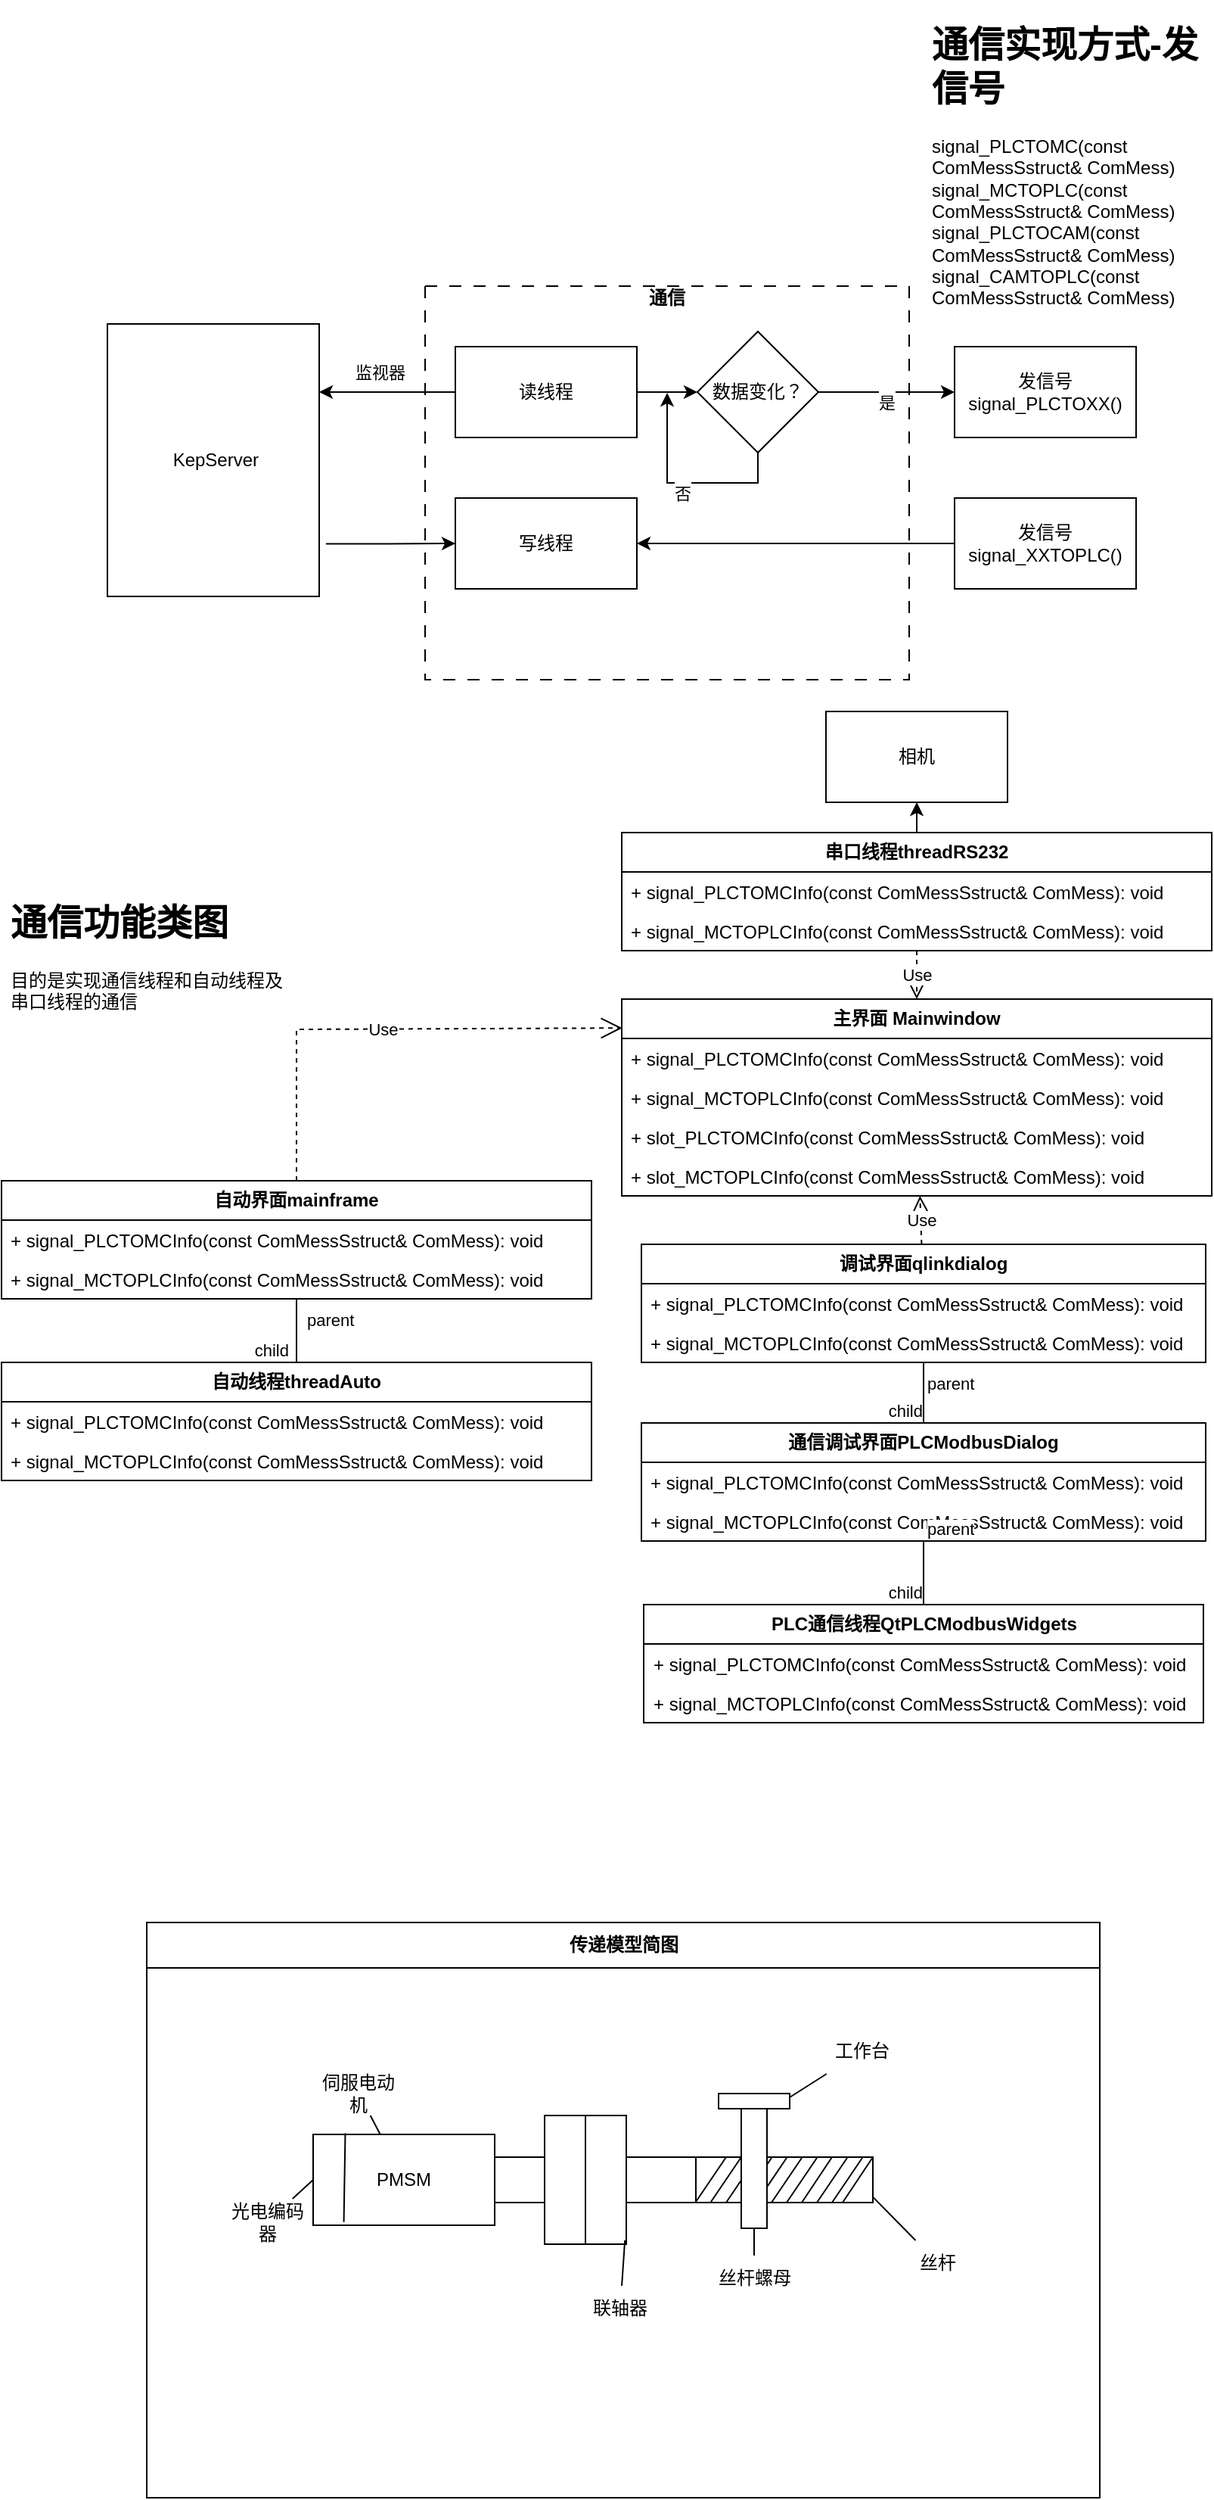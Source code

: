 <mxfile version="23.0.2" type="github">
  <diagram name="第 1 页" id="hFXtMmTSb2sQUVAaNlvA">
    <mxGraphModel dx="1047" dy="963" grid="1" gridSize="10" guides="1" tooltips="1" connect="1" arrows="1" fold="1" page="1" pageScale="1" pageWidth="827" pageHeight="1169" math="0" shadow="0">
      <root>
        <mxCell id="0" />
        <mxCell id="1" parent="0" />
        <mxCell id="jgqnruxI4edwX1Ub459z-1" value="传递模型简图" style="swimlane;html=1;startSize=30;horizontal=1;containerType=tree;glass=0;" parent="1" vertex="1">
          <mxGeometry x="110" y="1270" width="630" height="380" as="geometry">
            <mxRectangle x="740" y="1830" width="110" height="30" as="alternateBounds" />
          </mxGeometry>
        </mxCell>
        <mxCell id="jgqnruxI4edwX1Ub459z-2" value="" style="rounded=0;whiteSpace=wrap;html=1;" parent="jgqnruxI4edwX1Ub459z-1" vertex="1">
          <mxGeometry x="110" y="140" width="120" height="60" as="geometry" />
        </mxCell>
        <mxCell id="jgqnruxI4edwX1Ub459z-3" style="rounded=0;orthogonalLoop=1;jettySize=auto;html=1;endArrow=none;endFill=0;elbow=vertical;" parent="jgqnruxI4edwX1Ub459z-1" source="jgqnruxI4edwX1Ub459z-4" target="jgqnruxI4edwX1Ub459z-2" edge="1">
          <mxGeometry relative="1" as="geometry" />
        </mxCell>
        <mxCell id="jgqnruxI4edwX1Ub459z-4" value="伺服电动机" style="text;html=1;strokeColor=none;fillColor=none;align=center;verticalAlign=middle;whiteSpace=wrap;rounded=0;" parent="jgqnruxI4edwX1Ub459z-1" vertex="1">
          <mxGeometry x="110" y="97.5" width="60" height="30" as="geometry" />
        </mxCell>
        <mxCell id="jgqnruxI4edwX1Ub459z-5" style="rounded=0;orthogonalLoop=1;jettySize=auto;html=1;endArrow=none;endFill=0;entryX=0;entryY=0.5;entryDx=0;entryDy=0;" parent="jgqnruxI4edwX1Ub459z-1" source="jgqnruxI4edwX1Ub459z-6" target="jgqnruxI4edwX1Ub459z-2" edge="1">
          <mxGeometry relative="1" as="geometry" />
        </mxCell>
        <mxCell id="jgqnruxI4edwX1Ub459z-6" value="光电编码器" style="text;html=1;strokeColor=none;fillColor=none;align=center;verticalAlign=middle;whiteSpace=wrap;rounded=0;" parent="jgqnruxI4edwX1Ub459z-1" vertex="1">
          <mxGeometry x="50" y="182.5" width="60" height="30" as="geometry" />
        </mxCell>
        <mxCell id="jgqnruxI4edwX1Ub459z-7" value="PMSM" style="text;html=1;strokeColor=none;fillColor=none;align=center;verticalAlign=middle;whiteSpace=wrap;rounded=0;" parent="jgqnruxI4edwX1Ub459z-1" vertex="1">
          <mxGeometry x="140" y="155" width="60" height="30" as="geometry" />
        </mxCell>
        <mxCell id="jgqnruxI4edwX1Ub459z-8" value="" style="rounded=0;whiteSpace=wrap;html=1;" parent="jgqnruxI4edwX1Ub459z-1" vertex="1">
          <mxGeometry x="230" y="155" width="40" height="30" as="geometry" />
        </mxCell>
        <mxCell id="jgqnruxI4edwX1Ub459z-9" value="" style="rounded=0;whiteSpace=wrap;html=1;" parent="jgqnruxI4edwX1Ub459z-1" vertex="1">
          <mxGeometry x="263" y="127.5" width="27" height="85" as="geometry" />
        </mxCell>
        <mxCell id="jgqnruxI4edwX1Ub459z-10" value="" style="rounded=0;whiteSpace=wrap;html=1;" parent="jgqnruxI4edwX1Ub459z-1" vertex="1">
          <mxGeometry x="290" y="127.5" width="27" height="85" as="geometry" />
        </mxCell>
        <mxCell id="jgqnruxI4edwX1Ub459z-11" value="" style="rounded=0;whiteSpace=wrap;html=1;" parent="jgqnruxI4edwX1Ub459z-1" vertex="1">
          <mxGeometry x="317" y="155" width="63" height="30" as="geometry" />
        </mxCell>
        <mxCell id="jgqnruxI4edwX1Ub459z-12" value="" style="rounded=0;whiteSpace=wrap;html=1;" parent="jgqnruxI4edwX1Ub459z-1" vertex="1">
          <mxGeometry x="363" y="155" width="117" height="30" as="geometry" />
        </mxCell>
        <mxCell id="jgqnruxI4edwX1Ub459z-13" value="" style="endArrow=none;html=1;rounded=0;" parent="jgqnruxI4edwX1Ub459z-1" edge="1">
          <mxGeometry width="50" height="50" relative="1" as="geometry">
            <mxPoint x="373" y="184.5" as="sourcePoint" />
            <mxPoint x="393" y="155" as="targetPoint" />
          </mxGeometry>
        </mxCell>
        <mxCell id="jgqnruxI4edwX1Ub459z-14" value="" style="endArrow=none;html=1;rounded=0;" parent="jgqnruxI4edwX1Ub459z-1" edge="1">
          <mxGeometry width="50" height="50" relative="1" as="geometry">
            <mxPoint x="383" y="185" as="sourcePoint" />
            <mxPoint x="403" y="155.5" as="targetPoint" />
          </mxGeometry>
        </mxCell>
        <mxCell id="jgqnruxI4edwX1Ub459z-15" value="" style="endArrow=none;html=1;rounded=0;" parent="jgqnruxI4edwX1Ub459z-1" edge="1">
          <mxGeometry width="50" height="50" relative="1" as="geometry">
            <mxPoint x="393" y="185" as="sourcePoint" />
            <mxPoint x="413" y="155.5" as="targetPoint" />
          </mxGeometry>
        </mxCell>
        <mxCell id="jgqnruxI4edwX1Ub459z-16" value="" style="endArrow=none;html=1;rounded=0;" parent="jgqnruxI4edwX1Ub459z-1" edge="1">
          <mxGeometry width="50" height="50" relative="1" as="geometry">
            <mxPoint x="403" y="185" as="sourcePoint" />
            <mxPoint x="423" y="155.5" as="targetPoint" />
          </mxGeometry>
        </mxCell>
        <mxCell id="jgqnruxI4edwX1Ub459z-17" value="" style="endArrow=none;html=1;rounded=0;" parent="jgqnruxI4edwX1Ub459z-1" edge="1">
          <mxGeometry width="50" height="50" relative="1" as="geometry">
            <mxPoint x="413" y="185" as="sourcePoint" />
            <mxPoint x="433" y="155.5" as="targetPoint" />
          </mxGeometry>
        </mxCell>
        <mxCell id="jgqnruxI4edwX1Ub459z-18" value="" style="endArrow=none;html=1;rounded=0;" parent="jgqnruxI4edwX1Ub459z-1" edge="1">
          <mxGeometry width="50" height="50" relative="1" as="geometry">
            <mxPoint x="423" y="185" as="sourcePoint" />
            <mxPoint x="443" y="155.5" as="targetPoint" />
          </mxGeometry>
        </mxCell>
        <mxCell id="jgqnruxI4edwX1Ub459z-19" value="" style="endArrow=none;html=1;rounded=0;" parent="jgqnruxI4edwX1Ub459z-1" edge="1">
          <mxGeometry width="50" height="50" relative="1" as="geometry">
            <mxPoint x="433" y="185" as="sourcePoint" />
            <mxPoint x="453" y="155" as="targetPoint" />
          </mxGeometry>
        </mxCell>
        <mxCell id="jgqnruxI4edwX1Ub459z-20" value="" style="endArrow=none;html=1;rounded=0;" parent="jgqnruxI4edwX1Ub459z-1" edge="1">
          <mxGeometry width="50" height="50" relative="1" as="geometry">
            <mxPoint x="443" y="185" as="sourcePoint" />
            <mxPoint x="463" y="155.5" as="targetPoint" />
          </mxGeometry>
        </mxCell>
        <mxCell id="jgqnruxI4edwX1Ub459z-21" value="" style="endArrow=none;html=1;rounded=0;" parent="jgqnruxI4edwX1Ub459z-1" edge="1">
          <mxGeometry width="50" height="50" relative="1" as="geometry">
            <mxPoint x="453" y="185" as="sourcePoint" />
            <mxPoint x="473" y="155.5" as="targetPoint" />
          </mxGeometry>
        </mxCell>
        <mxCell id="jgqnruxI4edwX1Ub459z-22" value="" style="endArrow=none;html=1;rounded=0;jumpSize=6;endSize=3;startSize=3;" parent="jgqnruxI4edwX1Ub459z-1" edge="1">
          <mxGeometry width="50" height="50" relative="1" as="geometry">
            <mxPoint x="460" y="185" as="sourcePoint" />
            <mxPoint x="480" y="155" as="targetPoint" />
          </mxGeometry>
        </mxCell>
        <mxCell id="jgqnruxI4edwX1Ub459z-23" value="" style="endArrow=none;html=1;rounded=0;" parent="jgqnruxI4edwX1Ub459z-1" edge="1">
          <mxGeometry width="50" height="50" relative="1" as="geometry">
            <mxPoint x="363" y="184.5" as="sourcePoint" />
            <mxPoint x="383" y="155" as="targetPoint" />
          </mxGeometry>
        </mxCell>
        <mxCell id="jgqnruxI4edwX1Ub459z-24" value="" style="rounded=0;whiteSpace=wrap;html=1;" parent="jgqnruxI4edwX1Ub459z-1" vertex="1">
          <mxGeometry x="393" y="123" width="17" height="79" as="geometry" />
        </mxCell>
        <mxCell id="jgqnruxI4edwX1Ub459z-25" value="" style="rounded=0;whiteSpace=wrap;html=1;" parent="jgqnruxI4edwX1Ub459z-1" vertex="1">
          <mxGeometry x="378" y="113" width="47" height="10" as="geometry" />
        </mxCell>
        <mxCell id="jgqnruxI4edwX1Ub459z-26" value="联轴器" style="text;html=1;strokeColor=none;fillColor=none;align=center;verticalAlign=middle;whiteSpace=wrap;rounded=0;" parent="jgqnruxI4edwX1Ub459z-1" vertex="1">
          <mxGeometry x="283" y="240" width="60" height="30" as="geometry" />
        </mxCell>
        <mxCell id="jgqnruxI4edwX1Ub459z-27" style="rounded=0;orthogonalLoop=1;jettySize=auto;html=1;endArrow=none;endFill=0;" parent="jgqnruxI4edwX1Ub459z-1" source="jgqnruxI4edwX1Ub459z-28" target="jgqnruxI4edwX1Ub459z-24" edge="1">
          <mxGeometry relative="1" as="geometry" />
        </mxCell>
        <mxCell id="jgqnruxI4edwX1Ub459z-28" value="丝杆螺母" style="text;html=1;strokeColor=none;fillColor=none;align=center;verticalAlign=middle;whiteSpace=wrap;rounded=0;" parent="jgqnruxI4edwX1Ub459z-1" vertex="1">
          <mxGeometry x="371.5" y="220" width="60" height="30" as="geometry" />
        </mxCell>
        <mxCell id="jgqnruxI4edwX1Ub459z-29" style="rounded=0;orthogonalLoop=1;jettySize=auto;html=1;entryX=1;entryY=0.25;entryDx=0;entryDy=0;endArrow=none;endFill=0;" parent="jgqnruxI4edwX1Ub459z-1" source="jgqnruxI4edwX1Ub459z-30" target="jgqnruxI4edwX1Ub459z-25" edge="1">
          <mxGeometry relative="1" as="geometry" />
        </mxCell>
        <mxCell id="jgqnruxI4edwX1Ub459z-30" value="工作台" style="text;html=1;strokeColor=none;fillColor=none;align=center;verticalAlign=middle;whiteSpace=wrap;rounded=0;" parent="jgqnruxI4edwX1Ub459z-1" vertex="1">
          <mxGeometry x="443" y="70" width="60" height="30" as="geometry" />
        </mxCell>
        <mxCell id="jgqnruxI4edwX1Ub459z-31" value="丝杆" style="text;html=1;strokeColor=none;fillColor=none;align=center;verticalAlign=middle;whiteSpace=wrap;rounded=0;" parent="jgqnruxI4edwX1Ub459z-1" vertex="1">
          <mxGeometry x="493" y="210" width="60" height="30" as="geometry" />
        </mxCell>
        <mxCell id="jgqnruxI4edwX1Ub459z-32" style="rounded=0;orthogonalLoop=1;jettySize=auto;html=1;entryX=0.966;entryY=0.97;entryDx=0;entryDy=0;entryPerimeter=0;endArrow=none;endFill=0;" parent="jgqnruxI4edwX1Ub459z-1" source="jgqnruxI4edwX1Ub459z-26" target="jgqnruxI4edwX1Ub459z-10" edge="1">
          <mxGeometry relative="1" as="geometry" />
        </mxCell>
        <mxCell id="jgqnruxI4edwX1Ub459z-33" value="" style="endArrow=none;html=1;rounded=0;entryX=0.177;entryY=-0.012;entryDx=0;entryDy=0;entryPerimeter=0;exitX=0.169;exitY=0.965;exitDx=0;exitDy=0;exitPerimeter=0;" parent="jgqnruxI4edwX1Ub459z-1" source="jgqnruxI4edwX1Ub459z-2" target="jgqnruxI4edwX1Ub459z-2" edge="1">
          <mxGeometry width="50" height="50" relative="1" as="geometry">
            <mxPoint x="123" y="300" as="sourcePoint" />
            <mxPoint x="173" y="250" as="targetPoint" />
          </mxGeometry>
        </mxCell>
        <mxCell id="jgqnruxI4edwX1Ub459z-34" style="rounded=0;orthogonalLoop=1;jettySize=auto;html=1;entryX=1.001;entryY=0.882;entryDx=0;entryDy=0;entryPerimeter=0;endArrow=none;endFill=0;" parent="jgqnruxI4edwX1Ub459z-1" source="jgqnruxI4edwX1Ub459z-31" target="jgqnruxI4edwX1Ub459z-12" edge="1">
          <mxGeometry relative="1" as="geometry" />
        </mxCell>
        <mxCell id="hphYwLu9U0YZv0h95D7Z-1" style="edgeStyle=orthogonalEdgeStyle;rounded=0;orthogonalLoop=1;jettySize=auto;html=1;entryX=0;entryY=0.5;entryDx=0;entryDy=0;exitX=1.032;exitY=0.807;exitDx=0;exitDy=0;exitPerimeter=0;" edge="1" parent="1" source="hphYwLu9U0YZv0h95D7Z-2" target="hphYwLu9U0YZv0h95D7Z-6">
          <mxGeometry relative="1" as="geometry" />
        </mxCell>
        <mxCell id="hphYwLu9U0YZv0h95D7Z-2" value="&lt;span style=&quot;white-space: pre;&quot;&gt; &lt;/span&gt;KepServer" style="rounded=0;whiteSpace=wrap;html=1;points=[[0,0,0,0,0],[0,0.25,0,0,0],[0,0.5,0,0,0],[0,0.75,0,0,0],[0,1,0,0,0],[0.25,0,0,0,0],[0.25,1,0,0,0],[0.5,0,0,0,0],[0.5,1,0,0,0],[0.75,0,0,0,0],[0.75,1,0,0,0],[1,0,0,0,0],[1,0.25,0,0,0],[1,0.5,0,0,0],[1,0.75,0,0,0],[1,1,0,0,0]];" vertex="1" parent="1">
          <mxGeometry x="84" y="214" width="140" height="180" as="geometry" />
        </mxCell>
        <mxCell id="hphYwLu9U0YZv0h95D7Z-3" value="&#xa;通信" style="swimlane;startSize=0;dashed=1;dashPattern=8 8;" vertex="1" parent="1">
          <mxGeometry x="294" y="189" width="320" height="260" as="geometry">
            <mxRectangle x="300" y="530" width="60" height="40" as="alternateBounds" />
          </mxGeometry>
        </mxCell>
        <mxCell id="hphYwLu9U0YZv0h95D7Z-4" value="" style="edgeStyle=orthogonalEdgeStyle;rounded=0;orthogonalLoop=1;jettySize=auto;html=1;" edge="1" parent="hphYwLu9U0YZv0h95D7Z-3" source="hphYwLu9U0YZv0h95D7Z-5" target="hphYwLu9U0YZv0h95D7Z-8">
          <mxGeometry relative="1" as="geometry" />
        </mxCell>
        <mxCell id="hphYwLu9U0YZv0h95D7Z-5" value="读线程" style="rounded=0;whiteSpace=wrap;html=1;" vertex="1" parent="hphYwLu9U0YZv0h95D7Z-3">
          <mxGeometry x="20" y="40" width="120" height="60" as="geometry" />
        </mxCell>
        <mxCell id="hphYwLu9U0YZv0h95D7Z-6" value="写线程" style="rounded=0;whiteSpace=wrap;html=1;" vertex="1" parent="hphYwLu9U0YZv0h95D7Z-3">
          <mxGeometry x="20" y="140" width="120" height="60" as="geometry" />
        </mxCell>
        <mxCell id="hphYwLu9U0YZv0h95D7Z-7" value="&lt;br&gt;否" style="edgeStyle=orthogonalEdgeStyle;rounded=0;orthogonalLoop=1;jettySize=auto;html=1;exitX=0.5;exitY=1;exitDx=0;exitDy=0;" edge="1" parent="hphYwLu9U0YZv0h95D7Z-3" source="hphYwLu9U0YZv0h95D7Z-8">
          <mxGeometry relative="1" as="geometry">
            <mxPoint x="160" y="70" as="targetPoint" />
          </mxGeometry>
        </mxCell>
        <mxCell id="hphYwLu9U0YZv0h95D7Z-8" value="数据变化？" style="rhombus;whiteSpace=wrap;html=1;rounded=0;" vertex="1" parent="hphYwLu9U0YZv0h95D7Z-3">
          <mxGeometry x="180" y="30" width="80" height="80" as="geometry" />
        </mxCell>
        <mxCell id="hphYwLu9U0YZv0h95D7Z-9" value="&lt;br&gt;监视器" style="edgeStyle=orthogonalEdgeStyle;rounded=0;orthogonalLoop=1;jettySize=auto;html=1;entryX=1;entryY=0.25;entryDx=0;entryDy=0;entryPerimeter=0;" edge="1" parent="1" source="hphYwLu9U0YZv0h95D7Z-5" target="hphYwLu9U0YZv0h95D7Z-2">
          <mxGeometry x="0.111" y="-20" relative="1" as="geometry">
            <mxPoint as="offset" />
          </mxGeometry>
        </mxCell>
        <mxCell id="hphYwLu9U0YZv0h95D7Z-10" value="发信号signal_PLCTOXX()" style="whiteSpace=wrap;html=1;rounded=0;" vertex="1" parent="1">
          <mxGeometry x="644" y="229" width="120" height="60" as="geometry" />
        </mxCell>
        <mxCell id="hphYwLu9U0YZv0h95D7Z-11" value="&lt;br&gt;是" style="edgeStyle=orthogonalEdgeStyle;rounded=0;orthogonalLoop=1;jettySize=auto;html=1;entryX=0;entryY=0.5;entryDx=0;entryDy=0;" edge="1" parent="1" source="hphYwLu9U0YZv0h95D7Z-8" target="hphYwLu9U0YZv0h95D7Z-10">
          <mxGeometry relative="1" as="geometry">
            <mxPoint x="654" y="259" as="targetPoint" />
          </mxGeometry>
        </mxCell>
        <mxCell id="hphYwLu9U0YZv0h95D7Z-12" style="edgeStyle=orthogonalEdgeStyle;rounded=0;orthogonalLoop=1;jettySize=auto;html=1;entryX=1;entryY=0.5;entryDx=0;entryDy=0;" edge="1" parent="1" source="hphYwLu9U0YZv0h95D7Z-13" target="hphYwLu9U0YZv0h95D7Z-6">
          <mxGeometry relative="1" as="geometry" />
        </mxCell>
        <mxCell id="hphYwLu9U0YZv0h95D7Z-13" value="发信号signal_XXTOPLC()" style="rounded=0;whiteSpace=wrap;html=1;" vertex="1" parent="1">
          <mxGeometry x="644" y="329" width="120" height="60" as="geometry" />
        </mxCell>
        <mxCell id="hphYwLu9U0YZv0h95D7Z-14" value="&lt;h1&gt;通信实现方式-发信号&lt;/h1&gt;&lt;div&gt;signal_PLCTOMC(const ComMessSstruct&amp;amp; ComMess)&lt;/div&gt;&lt;div&gt;signal_MCTOPLC(const ComMessSstruct&amp;amp; ComMess)&lt;/div&gt;&lt;div&gt;&lt;div style=&quot;border-color: var(--border-color);&quot;&gt;signal_PLCTOCAM(const ComMessSstruct&amp;amp; ComMess)&lt;/div&gt;&lt;div style=&quot;border-color: var(--border-color);&quot;&gt;signal_CAMTOPLC(const ComMessSstruct&amp;amp; ComMess)&lt;/div&gt;&lt;/div&gt;" style="text;html=1;strokeColor=none;fillColor=none;spacing=5;spacingTop=-20;whiteSpace=wrap;overflow=hidden;rounded=0;" vertex="1" parent="1">
          <mxGeometry x="624" y="10" width="190" height="204" as="geometry" />
        </mxCell>
        <mxCell id="hphYwLu9U0YZv0h95D7Z-15" value="&lt;b&gt;主界面 Mainwindow&lt;/b&gt;" style="swimlane;fontStyle=0;childLayout=stackLayout;horizontal=1;startSize=26;fillColor=none;horizontalStack=0;resizeParent=1;resizeParentMax=0;resizeLast=0;collapsible=1;marginBottom=0;whiteSpace=wrap;html=1;" vertex="1" parent="1">
          <mxGeometry x="424" y="660" width="390" height="130" as="geometry" />
        </mxCell>
        <mxCell id="hphYwLu9U0YZv0h95D7Z-16" value="+ signal_PLCTOMCInfo(const ComMessSstruct&amp;amp; ComMess): void" style="text;strokeColor=none;fillColor=none;align=left;verticalAlign=top;spacingLeft=4;spacingRight=4;overflow=hidden;rotatable=0;points=[[0,0.5],[1,0.5]];portConstraint=eastwest;whiteSpace=wrap;html=1;" vertex="1" parent="hphYwLu9U0YZv0h95D7Z-15">
          <mxGeometry y="26" width="390" height="26" as="geometry" />
        </mxCell>
        <mxCell id="hphYwLu9U0YZv0h95D7Z-17" value="+ signal_MCTOPLCInfo(const ComMessSstruct&amp;amp; ComMess): void" style="text;strokeColor=none;fillColor=none;align=left;verticalAlign=top;spacingLeft=4;spacingRight=4;overflow=hidden;rotatable=0;points=[[0,0.5],[1,0.5]];portConstraint=eastwest;whiteSpace=wrap;html=1;" vertex="1" parent="hphYwLu9U0YZv0h95D7Z-15">
          <mxGeometry y="52" width="390" height="26" as="geometry" />
        </mxCell>
        <mxCell id="hphYwLu9U0YZv0h95D7Z-18" value="+ slot_PLCTOMCInfo(const ComMessSstruct&amp;amp; ComMess): void" style="text;strokeColor=none;fillColor=none;align=left;verticalAlign=top;spacingLeft=4;spacingRight=4;overflow=hidden;rotatable=0;points=[[0,0.5],[1,0.5]];portConstraint=eastwest;whiteSpace=wrap;html=1;" vertex="1" parent="hphYwLu9U0YZv0h95D7Z-15">
          <mxGeometry y="78" width="390" height="26" as="geometry" />
        </mxCell>
        <mxCell id="hphYwLu9U0YZv0h95D7Z-19" value="+ slot_MCTOPLCInfo(const ComMessSstruct&amp;amp; ComMess): void" style="text;strokeColor=none;fillColor=none;align=left;verticalAlign=top;spacingLeft=4;spacingRight=4;overflow=hidden;rotatable=0;points=[[0,0.5],[1,0.5]];portConstraint=eastwest;whiteSpace=wrap;html=1;" vertex="1" parent="hphYwLu9U0YZv0h95D7Z-15">
          <mxGeometry y="104" width="390" height="26" as="geometry" />
        </mxCell>
        <mxCell id="hphYwLu9U0YZv0h95D7Z-20" value="&lt;b&gt;自动界面mainframe&lt;/b&gt;" style="swimlane;fontStyle=0;childLayout=stackLayout;horizontal=1;startSize=26;fillColor=none;horizontalStack=0;resizeParent=1;resizeParentMax=0;resizeLast=0;collapsible=1;marginBottom=0;whiteSpace=wrap;html=1;" vertex="1" parent="1">
          <mxGeometry x="14" y="780" width="390" height="78" as="geometry" />
        </mxCell>
        <mxCell id="hphYwLu9U0YZv0h95D7Z-21" value="+ signal_PLCTOMCInfo(const ComMessSstruct&amp;amp; ComMess): void" style="text;strokeColor=none;fillColor=none;align=left;verticalAlign=top;spacingLeft=4;spacingRight=4;overflow=hidden;rotatable=0;points=[[0,0.5],[1,0.5]];portConstraint=eastwest;whiteSpace=wrap;html=1;" vertex="1" parent="hphYwLu9U0YZv0h95D7Z-20">
          <mxGeometry y="26" width="390" height="26" as="geometry" />
        </mxCell>
        <mxCell id="hphYwLu9U0YZv0h95D7Z-22" value="+ signal_MCTOPLCInfo(const ComMessSstruct&amp;amp; ComMess): void" style="text;strokeColor=none;fillColor=none;align=left;verticalAlign=top;spacingLeft=4;spacingRight=4;overflow=hidden;rotatable=0;points=[[0,0.5],[1,0.5]];portConstraint=eastwest;whiteSpace=wrap;html=1;" vertex="1" parent="hphYwLu9U0YZv0h95D7Z-20">
          <mxGeometry y="52" width="390" height="26" as="geometry" />
        </mxCell>
        <mxCell id="hphYwLu9U0YZv0h95D7Z-23" value="Use" style="endArrow=open;endSize=12;dashed=1;html=1;rounded=0;entryX=0.001;entryY=0.147;entryDx=0;entryDy=0;entryPerimeter=0;" edge="1" parent="1" source="hphYwLu9U0YZv0h95D7Z-20" target="hphYwLu9U0YZv0h95D7Z-15">
          <mxGeometry width="160" relative="1" as="geometry">
            <mxPoint x="502" y="856" as="sourcePoint" />
            <mxPoint x="404" y="640" as="targetPoint" />
            <Array as="points">
              <mxPoint x="209" y="680" />
            </Array>
          </mxGeometry>
        </mxCell>
        <mxCell id="hphYwLu9U0YZv0h95D7Z-24" value="&lt;b&gt;自动线程threadAuto&lt;/b&gt;" style="swimlane;fontStyle=0;childLayout=stackLayout;horizontal=1;startSize=26;fillColor=none;horizontalStack=0;resizeParent=1;resizeParentMax=0;resizeLast=0;collapsible=1;marginBottom=0;whiteSpace=wrap;html=1;" vertex="1" parent="1">
          <mxGeometry x="14" y="900" width="390" height="78" as="geometry" />
        </mxCell>
        <mxCell id="hphYwLu9U0YZv0h95D7Z-25" value="+ signal_PLCTOMCInfo(const ComMessSstruct&amp;amp; ComMess): void" style="text;strokeColor=none;fillColor=none;align=left;verticalAlign=top;spacingLeft=4;spacingRight=4;overflow=hidden;rotatable=0;points=[[0,0.5],[1,0.5]];portConstraint=eastwest;whiteSpace=wrap;html=1;" vertex="1" parent="hphYwLu9U0YZv0h95D7Z-24">
          <mxGeometry y="26" width="390" height="26" as="geometry" />
        </mxCell>
        <mxCell id="hphYwLu9U0YZv0h95D7Z-26" value="+ signal_MCTOPLCInfo(const ComMessSstruct&amp;amp; ComMess): void" style="text;strokeColor=none;fillColor=none;align=left;verticalAlign=top;spacingLeft=4;spacingRight=4;overflow=hidden;rotatable=0;points=[[0,0.5],[1,0.5]];portConstraint=eastwest;whiteSpace=wrap;html=1;" vertex="1" parent="hphYwLu9U0YZv0h95D7Z-24">
          <mxGeometry y="52" width="390" height="26" as="geometry" />
        </mxCell>
        <mxCell id="hphYwLu9U0YZv0h95D7Z-27" value="" style="endArrow=none;html=1;edgeStyle=orthogonalEdgeStyle;rounded=0;" edge="1" parent="1" source="hphYwLu9U0YZv0h95D7Z-20" target="hphYwLu9U0YZv0h95D7Z-24">
          <mxGeometry relative="1" as="geometry">
            <mxPoint x="294" y="770" as="sourcePoint" />
            <mxPoint x="454" y="770" as="targetPoint" />
          </mxGeometry>
        </mxCell>
        <mxCell id="hphYwLu9U0YZv0h95D7Z-28" value="parent" style="edgeLabel;resizable=0;html=1;align=left;verticalAlign=bottom;" connectable="0" vertex="1" parent="hphYwLu9U0YZv0h95D7Z-27">
          <mxGeometry x="-1" relative="1" as="geometry">
            <mxPoint x="5" y="22" as="offset" />
          </mxGeometry>
        </mxCell>
        <mxCell id="hphYwLu9U0YZv0h95D7Z-29" value="child" style="edgeLabel;resizable=0;html=1;align=right;verticalAlign=bottom;" connectable="0" vertex="1" parent="hphYwLu9U0YZv0h95D7Z-27">
          <mxGeometry x="1" relative="1" as="geometry">
            <mxPoint x="-5" as="offset" />
          </mxGeometry>
        </mxCell>
        <mxCell id="hphYwLu9U0YZv0h95D7Z-30" value="&lt;h1&gt;通信功能类图&lt;/h1&gt;&lt;div&gt;目的是实现通信线程和自动线程及串口线程的通信&lt;/div&gt;" style="text;html=1;strokeColor=none;fillColor=none;spacing=5;spacingTop=-20;whiteSpace=wrap;overflow=hidden;rounded=0;" vertex="1" parent="1">
          <mxGeometry x="15" y="590" width="190" height="120" as="geometry" />
        </mxCell>
        <mxCell id="hphYwLu9U0YZv0h95D7Z-31" value="&lt;b&gt;调试界面qlinkdialog&lt;/b&gt;" style="swimlane;fontStyle=0;childLayout=stackLayout;horizontal=1;startSize=26;fillColor=none;horizontalStack=0;resizeParent=1;resizeParentMax=0;resizeLast=0;collapsible=1;marginBottom=0;whiteSpace=wrap;html=1;" vertex="1" parent="1">
          <mxGeometry x="437" y="822" width="373" height="78" as="geometry" />
        </mxCell>
        <mxCell id="hphYwLu9U0YZv0h95D7Z-32" value="+ signal_PLCTOMCInfo(const ComMessSstruct&amp;amp; ComMess): void" style="text;strokeColor=none;fillColor=none;align=left;verticalAlign=top;spacingLeft=4;spacingRight=4;overflow=hidden;rotatable=0;points=[[0,0.5],[1,0.5]];portConstraint=eastwest;whiteSpace=wrap;html=1;" vertex="1" parent="hphYwLu9U0YZv0h95D7Z-31">
          <mxGeometry y="26" width="373" height="26" as="geometry" />
        </mxCell>
        <mxCell id="hphYwLu9U0YZv0h95D7Z-33" value="+ signal_MCTOPLCInfo(const ComMessSstruct&amp;amp; ComMess): void" style="text;strokeColor=none;fillColor=none;align=left;verticalAlign=top;spacingLeft=4;spacingRight=4;overflow=hidden;rotatable=0;points=[[0,0.5],[1,0.5]];portConstraint=eastwest;whiteSpace=wrap;html=1;" vertex="1" parent="hphYwLu9U0YZv0h95D7Z-31">
          <mxGeometry y="52" width="373" height="26" as="geometry" />
        </mxCell>
        <mxCell id="hphYwLu9U0YZv0h95D7Z-34" value="&lt;b&gt;通信调试界面PLCModbusDialog&lt;/b&gt;" style="swimlane;fontStyle=0;childLayout=stackLayout;horizontal=1;startSize=26;fillColor=none;horizontalStack=0;resizeParent=1;resizeParentMax=0;resizeLast=0;collapsible=1;marginBottom=0;whiteSpace=wrap;html=1;" vertex="1" parent="1">
          <mxGeometry x="437" y="940" width="373" height="78" as="geometry" />
        </mxCell>
        <mxCell id="hphYwLu9U0YZv0h95D7Z-35" value="+ signal_PLCTOMCInfo(const ComMessSstruct&amp;amp; ComMess): void" style="text;strokeColor=none;fillColor=none;align=left;verticalAlign=top;spacingLeft=4;spacingRight=4;overflow=hidden;rotatable=0;points=[[0,0.5],[1,0.5]];portConstraint=eastwest;whiteSpace=wrap;html=1;" vertex="1" parent="hphYwLu9U0YZv0h95D7Z-34">
          <mxGeometry y="26" width="373" height="26" as="geometry" />
        </mxCell>
        <mxCell id="hphYwLu9U0YZv0h95D7Z-36" value="+ signal_MCTOPLCInfo(const ComMessSstruct&amp;amp; ComMess): void" style="text;strokeColor=none;fillColor=none;align=left;verticalAlign=top;spacingLeft=4;spacingRight=4;overflow=hidden;rotatable=0;points=[[0,0.5],[1,0.5]];portConstraint=eastwest;whiteSpace=wrap;html=1;" vertex="1" parent="hphYwLu9U0YZv0h95D7Z-34">
          <mxGeometry y="52" width="373" height="26" as="geometry" />
        </mxCell>
        <mxCell id="hphYwLu9U0YZv0h95D7Z-37" value="&lt;b&gt;PLC通信线程QtPLCModbusWidgets&lt;/b&gt;" style="swimlane;fontStyle=0;childLayout=stackLayout;horizontal=1;startSize=26;fillColor=none;horizontalStack=0;resizeParent=1;resizeParentMax=0;resizeLast=0;collapsible=1;marginBottom=0;whiteSpace=wrap;html=1;" vertex="1" parent="1">
          <mxGeometry x="438.5" y="1060" width="370" height="78" as="geometry" />
        </mxCell>
        <mxCell id="hphYwLu9U0YZv0h95D7Z-38" value="+ signal_PLCTOMCInfo(const ComMessSstruct&amp;amp; ComMess): void" style="text;strokeColor=none;fillColor=none;align=left;verticalAlign=top;spacingLeft=4;spacingRight=4;overflow=hidden;rotatable=0;points=[[0,0.5],[1,0.5]];portConstraint=eastwest;whiteSpace=wrap;html=1;" vertex="1" parent="hphYwLu9U0YZv0h95D7Z-37">
          <mxGeometry y="26" width="370" height="26" as="geometry" />
        </mxCell>
        <mxCell id="hphYwLu9U0YZv0h95D7Z-39" value="+ signal_MCTOPLCInfo(const ComMessSstruct&amp;amp; ComMess): void" style="text;strokeColor=none;fillColor=none;align=left;verticalAlign=top;spacingLeft=4;spacingRight=4;overflow=hidden;rotatable=0;points=[[0,0.5],[1,0.5]];portConstraint=eastwest;whiteSpace=wrap;html=1;" vertex="1" parent="hphYwLu9U0YZv0h95D7Z-37">
          <mxGeometry y="52" width="370" height="26" as="geometry" />
        </mxCell>
        <mxCell id="hphYwLu9U0YZv0h95D7Z-40" style="edgeStyle=orthogonalEdgeStyle;rounded=0;orthogonalLoop=1;jettySize=auto;html=1;entryX=0.5;entryY=1;entryDx=0;entryDy=0;" edge="1" parent="1" source="hphYwLu9U0YZv0h95D7Z-41" target="hphYwLu9U0YZv0h95D7Z-44">
          <mxGeometry relative="1" as="geometry" />
        </mxCell>
        <mxCell id="hphYwLu9U0YZv0h95D7Z-41" value="&lt;b&gt;串口线程threadRS232&lt;/b&gt;" style="swimlane;fontStyle=0;childLayout=stackLayout;horizontal=1;startSize=26;fillColor=none;horizontalStack=0;resizeParent=1;resizeParentMax=0;resizeLast=0;collapsible=1;marginBottom=0;whiteSpace=wrap;html=1;" vertex="1" parent="1">
          <mxGeometry x="424" y="550" width="390" height="78" as="geometry" />
        </mxCell>
        <mxCell id="hphYwLu9U0YZv0h95D7Z-42" value="+ signal_PLCTOMCInfo(const ComMessSstruct&amp;amp; ComMess): void" style="text;strokeColor=none;fillColor=none;align=left;verticalAlign=top;spacingLeft=4;spacingRight=4;overflow=hidden;rotatable=0;points=[[0,0.5],[1,0.5]];portConstraint=eastwest;whiteSpace=wrap;html=1;" vertex="1" parent="hphYwLu9U0YZv0h95D7Z-41">
          <mxGeometry y="26" width="390" height="26" as="geometry" />
        </mxCell>
        <mxCell id="hphYwLu9U0YZv0h95D7Z-43" value="+ signal_MCTOPLCInfo(const ComMessSstruct&amp;amp; ComMess): void" style="text;strokeColor=none;fillColor=none;align=left;verticalAlign=top;spacingLeft=4;spacingRight=4;overflow=hidden;rotatable=0;points=[[0,0.5],[1,0.5]];portConstraint=eastwest;whiteSpace=wrap;html=1;" vertex="1" parent="hphYwLu9U0YZv0h95D7Z-41">
          <mxGeometry y="52" width="390" height="26" as="geometry" />
        </mxCell>
        <mxCell id="hphYwLu9U0YZv0h95D7Z-44" value="相机" style="rounded=0;whiteSpace=wrap;html=1;" vertex="1" parent="1">
          <mxGeometry x="559" y="470" width="120" height="60" as="geometry" />
        </mxCell>
        <mxCell id="hphYwLu9U0YZv0h95D7Z-45" value="" style="endArrow=none;html=1;edgeStyle=orthogonalEdgeStyle;rounded=0;" edge="1" parent="1" source="hphYwLu9U0YZv0h95D7Z-31" target="hphYwLu9U0YZv0h95D7Z-34">
          <mxGeometry relative="1" as="geometry">
            <mxPoint x="200" y="1060" as="sourcePoint" />
            <mxPoint x="360" y="1060" as="targetPoint" />
          </mxGeometry>
        </mxCell>
        <mxCell id="hphYwLu9U0YZv0h95D7Z-46" value="parent" style="edgeLabel;resizable=0;html=1;align=left;verticalAlign=bottom;" connectable="0" vertex="1" parent="hphYwLu9U0YZv0h95D7Z-45">
          <mxGeometry x="-1" relative="1" as="geometry">
            <mxPoint y="22" as="offset" />
          </mxGeometry>
        </mxCell>
        <mxCell id="hphYwLu9U0YZv0h95D7Z-47" value="child" style="edgeLabel;resizable=0;html=1;align=right;verticalAlign=bottom;" connectable="0" vertex="1" parent="hphYwLu9U0YZv0h95D7Z-45">
          <mxGeometry x="1" relative="1" as="geometry" />
        </mxCell>
        <mxCell id="hphYwLu9U0YZv0h95D7Z-48" value="Use" style="endArrow=open;endSize=12;dashed=1;html=1;rounded=0;" edge="1" parent="1" source="hphYwLu9U0YZv0h95D7Z-31" target="hphYwLu9U0YZv0h95D7Z-15">
          <mxGeometry width="160" relative="1" as="geometry">
            <mxPoint x="240" y="1090" as="sourcePoint" />
            <mxPoint x="400" y="1090" as="targetPoint" />
          </mxGeometry>
        </mxCell>
        <mxCell id="hphYwLu9U0YZv0h95D7Z-49" value="" style="endArrow=none;html=1;edgeStyle=orthogonalEdgeStyle;rounded=0;" edge="1" parent="1" source="hphYwLu9U0YZv0h95D7Z-34" target="hphYwLu9U0YZv0h95D7Z-37">
          <mxGeometry relative="1" as="geometry">
            <mxPoint x="210" y="1060" as="sourcePoint" />
            <mxPoint x="240" y="1060" as="targetPoint" />
          </mxGeometry>
        </mxCell>
        <mxCell id="hphYwLu9U0YZv0h95D7Z-50" value="parent" style="edgeLabel;resizable=0;html=1;align=left;verticalAlign=bottom;" connectable="0" vertex="1" parent="hphYwLu9U0YZv0h95D7Z-49">
          <mxGeometry x="-1" relative="1" as="geometry" />
        </mxCell>
        <mxCell id="hphYwLu9U0YZv0h95D7Z-51" value="child" style="edgeLabel;resizable=0;html=1;align=right;verticalAlign=bottom;" connectable="0" vertex="1" parent="hphYwLu9U0YZv0h95D7Z-49">
          <mxGeometry x="1" relative="1" as="geometry" />
        </mxCell>
        <mxCell id="hphYwLu9U0YZv0h95D7Z-52" value="Use" style="endArrow=open;endSize=12;dashed=1;html=1;rounded=0;" edge="1" parent="1" source="hphYwLu9U0YZv0h95D7Z-41" target="hphYwLu9U0YZv0h95D7Z-15">
          <mxGeometry width="160" relative="1" as="geometry">
            <mxPoint x="190" y="520" as="sourcePoint" />
            <mxPoint x="350" y="520" as="targetPoint" />
          </mxGeometry>
        </mxCell>
      </root>
    </mxGraphModel>
  </diagram>
</mxfile>
